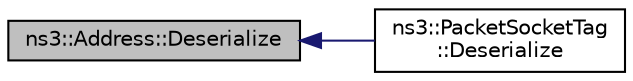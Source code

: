 digraph "ns3::Address::Deserialize"
{
  edge [fontname="Helvetica",fontsize="10",labelfontname="Helvetica",labelfontsize="10"];
  node [fontname="Helvetica",fontsize="10",shape=record];
  rankdir="LR";
  Node1 [label="ns3::Address::Deserialize",height=0.2,width=0.4,color="black", fillcolor="grey75", style="filled", fontcolor="black"];
  Node1 -> Node2 [dir="back",color="midnightblue",fontsize="10",style="solid"];
  Node2 [label="ns3::PacketSocketTag\l::Deserialize",height=0.2,width=0.4,color="black", fillcolor="white", style="filled",URL="$d7/de4/classns3_1_1PacketSocketTag.html#adbb985822134e35e1f516812b2b3e49e"];
}
